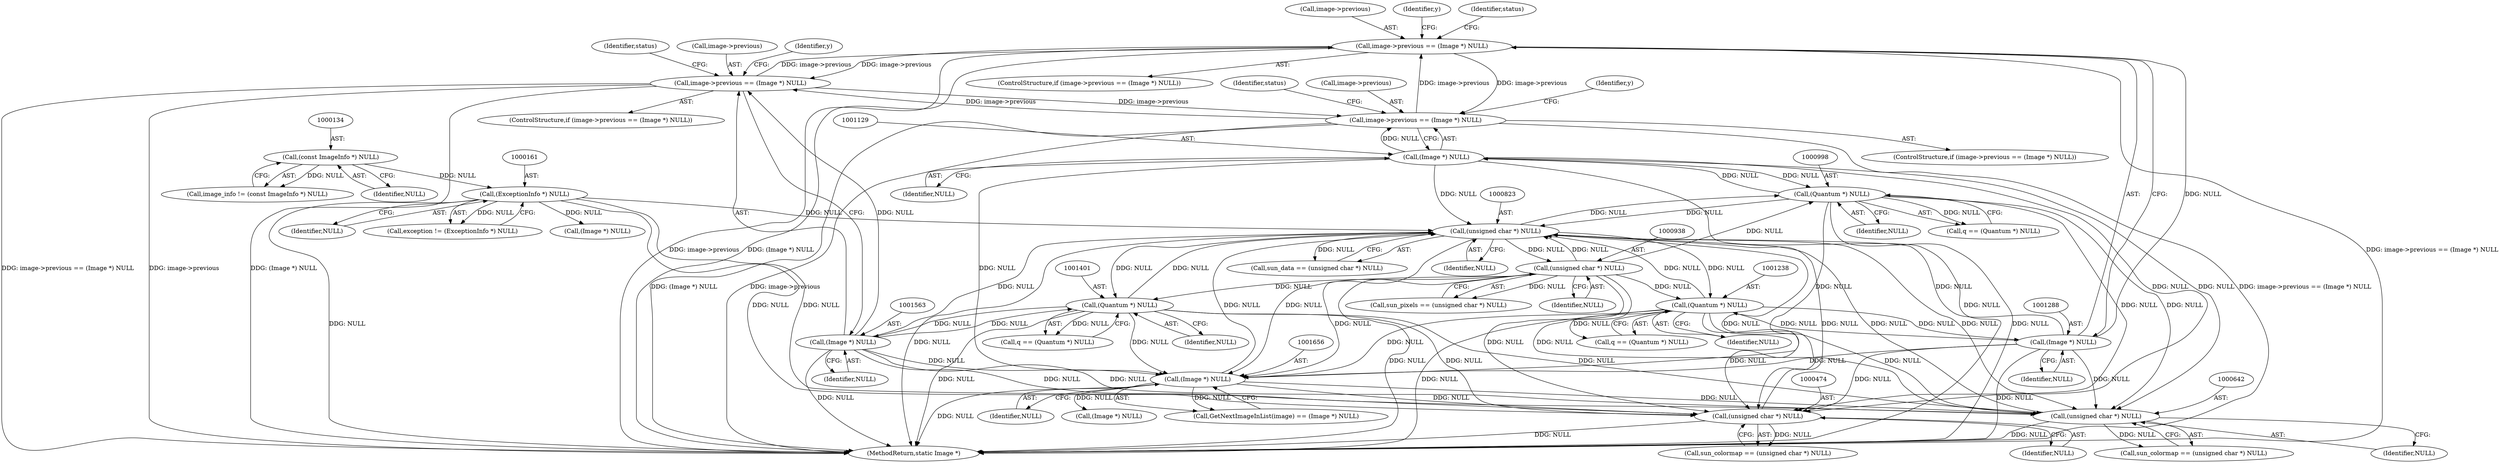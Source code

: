 digraph "0_ImageMagick_b8f17d08b7418204bf8a05a5c24e87b2fc395b75@pointer" {
"1001283" [label="(Call,image->previous == (Image *) NULL)"];
"1001558" [label="(Call,image->previous == (Image *) NULL)"];
"1001283" [label="(Call,image->previous == (Image *) NULL)"];
"1001124" [label="(Call,image->previous == (Image *) NULL)"];
"1001128" [label="(Call,(Image *) NULL)"];
"1000997" [label="(Call,(Quantum *) NULL)"];
"1000937" [label="(Call,(unsigned char *) NULL)"];
"1000822" [label="(Call,(unsigned char *) NULL)"];
"1000641" [label="(Call,(unsigned char *) NULL)"];
"1001237" [label="(Call,(Quantum *) NULL)"];
"1001287" [label="(Call,(Image *) NULL)"];
"1001562" [label="(Call,(Image *) NULL)"];
"1001400" [label="(Call,(Quantum *) NULL)"];
"1000160" [label="(Call,(ExceptionInfo *) NULL)"];
"1000133" [label="(Call,(const ImageInfo *) NULL)"];
"1001655" [label="(Call,(Image *) NULL)"];
"1000473" [label="(Call,(unsigned char *) NULL)"];
"1000641" [label="(Call,(unsigned char *) NULL)"];
"1000939" [label="(Identifier,NULL)"];
"1000935" [label="(Call,sun_pixels == (unsigned char *) NULL)"];
"1001123" [label="(ControlStructure,if (image->previous == (Image *) NULL))"];
"1000162" [label="(Identifier,NULL)"];
"1000981" [label="(Identifier,y)"];
"1001562" [label="(Call,(Image *) NULL)"];
"1001283" [label="(Call,image->previous == (Image *) NULL)"];
"1001655" [label="(Call,(Image *) NULL)"];
"1001567" [label="(Identifier,status)"];
"1001557" [label="(ControlStructure,if (image->previous == (Image *) NULL))"];
"1001564" [label="(Identifier,NULL)"];
"1001284" [label="(Call,image->previous)"];
"1001133" [label="(Identifier,status)"];
"1001559" [label="(Call,image->previous)"];
"1000820" [label="(Call,sun_data == (unsigned char *) NULL)"];
"1001282" [label="(ControlStructure,if (image->previous == (Image *) NULL))"];
"1001289" [label="(Identifier,NULL)"];
"1001287" [label="(Call,(Image *) NULL)"];
"1000135" [label="(Identifier,NULL)"];
"1001664" [label="(Call,(Image *) NULL)"];
"1001558" [label="(Call,image->previous == (Image *) NULL)"];
"1001652" [label="(Call,GetNextImageInList(image) == (Image *) NULL)"];
"1001235" [label="(Call,q == (Quantum *) NULL)"];
"1000160" [label="(Call,(ExceptionInfo *) NULL)"];
"1000471" [label="(Call,sun_colormap == (unsigned char *) NULL)"];
"1000999" [label="(Identifier,NULL)"];
"1001237" [label="(Call,(Quantum *) NULL)"];
"1001221" [label="(Identifier,y)"];
"1000131" [label="(Call,image_info != (const ImageInfo *) NULL)"];
"1001657" [label="(Identifier,NULL)"];
"1000475" [label="(Identifier,NULL)"];
"1000133" [label="(Call,(const ImageInfo *) NULL)"];
"1001697" [label="(MethodReturn,static Image *)"];
"1000937" [label="(Call,(unsigned char *) NULL)"];
"1000824" [label="(Identifier,NULL)"];
"1000473" [label="(Call,(unsigned char *) NULL)"];
"1000639" [label="(Call,sun_colormap == (unsigned char *) NULL)"];
"1000643" [label="(Identifier,NULL)"];
"1001398" [label="(Call,q == (Quantum *) NULL)"];
"1000158" [label="(Call,exception != (ExceptionInfo *) NULL)"];
"1001384" [label="(Identifier,y)"];
"1000995" [label="(Call,q == (Quantum *) NULL)"];
"1001400" [label="(Call,(Quantum *) NULL)"];
"1001125" [label="(Call,image->previous)"];
"1001239" [label="(Identifier,NULL)"];
"1000191" [label="(Call,(Image *) NULL)"];
"1001402" [label="(Identifier,NULL)"];
"1001130" [label="(Identifier,NULL)"];
"1001292" [label="(Identifier,status)"];
"1001124" [label="(Call,image->previous == (Image *) NULL)"];
"1000822" [label="(Call,(unsigned char *) NULL)"];
"1001128" [label="(Call,(Image *) NULL)"];
"1000997" [label="(Call,(Quantum *) NULL)"];
"1001283" -> "1001282"  [label="AST: "];
"1001283" -> "1001287"  [label="CFG: "];
"1001284" -> "1001283"  [label="AST: "];
"1001287" -> "1001283"  [label="AST: "];
"1001292" -> "1001283"  [label="CFG: "];
"1001221" -> "1001283"  [label="CFG: "];
"1001283" -> "1001697"  [label="DDG: image->previous == (Image *) NULL"];
"1001283" -> "1001697"  [label="DDG: image->previous"];
"1001283" -> "1001697"  [label="DDG: (Image *) NULL"];
"1001283" -> "1001124"  [label="DDG: image->previous"];
"1001558" -> "1001283"  [label="DDG: image->previous"];
"1001124" -> "1001283"  [label="DDG: image->previous"];
"1001287" -> "1001283"  [label="DDG: NULL"];
"1001283" -> "1001558"  [label="DDG: image->previous"];
"1001558" -> "1001557"  [label="AST: "];
"1001558" -> "1001562"  [label="CFG: "];
"1001559" -> "1001558"  [label="AST: "];
"1001562" -> "1001558"  [label="AST: "];
"1001567" -> "1001558"  [label="CFG: "];
"1001384" -> "1001558"  [label="CFG: "];
"1001558" -> "1001697"  [label="DDG: image->previous == (Image *) NULL"];
"1001558" -> "1001697"  [label="DDG: image->previous"];
"1001558" -> "1001697"  [label="DDG: (Image *) NULL"];
"1001558" -> "1001124"  [label="DDG: image->previous"];
"1001124" -> "1001558"  [label="DDG: image->previous"];
"1001562" -> "1001558"  [label="DDG: NULL"];
"1001124" -> "1001123"  [label="AST: "];
"1001124" -> "1001128"  [label="CFG: "];
"1001125" -> "1001124"  [label="AST: "];
"1001128" -> "1001124"  [label="AST: "];
"1001133" -> "1001124"  [label="CFG: "];
"1000981" -> "1001124"  [label="CFG: "];
"1001124" -> "1001697"  [label="DDG: image->previous == (Image *) NULL"];
"1001124" -> "1001697"  [label="DDG: (Image *) NULL"];
"1001124" -> "1001697"  [label="DDG: image->previous"];
"1001128" -> "1001124"  [label="DDG: NULL"];
"1001128" -> "1001130"  [label="CFG: "];
"1001129" -> "1001128"  [label="AST: "];
"1001130" -> "1001128"  [label="AST: "];
"1001128" -> "1001697"  [label="DDG: NULL"];
"1001128" -> "1000473"  [label="DDG: NULL"];
"1001128" -> "1000641"  [label="DDG: NULL"];
"1001128" -> "1000822"  [label="DDG: NULL"];
"1001128" -> "1000997"  [label="DDG: NULL"];
"1000997" -> "1001128"  [label="DDG: NULL"];
"1001128" -> "1001655"  [label="DDG: NULL"];
"1000997" -> "1000995"  [label="AST: "];
"1000997" -> "1000999"  [label="CFG: "];
"1000998" -> "1000997"  [label="AST: "];
"1000999" -> "1000997"  [label="AST: "];
"1000995" -> "1000997"  [label="CFG: "];
"1000997" -> "1001697"  [label="DDG: NULL"];
"1000997" -> "1000473"  [label="DDG: NULL"];
"1000997" -> "1000641"  [label="DDG: NULL"];
"1000997" -> "1000822"  [label="DDG: NULL"];
"1000997" -> "1000995"  [label="DDG: NULL"];
"1000937" -> "1000997"  [label="DDG: NULL"];
"1000822" -> "1000997"  [label="DDG: NULL"];
"1000997" -> "1001655"  [label="DDG: NULL"];
"1000937" -> "1000935"  [label="AST: "];
"1000937" -> "1000939"  [label="CFG: "];
"1000938" -> "1000937"  [label="AST: "];
"1000939" -> "1000937"  [label="AST: "];
"1000935" -> "1000937"  [label="CFG: "];
"1000937" -> "1001697"  [label="DDG: NULL"];
"1000937" -> "1000473"  [label="DDG: NULL"];
"1000937" -> "1000641"  [label="DDG: NULL"];
"1000937" -> "1000822"  [label="DDG: NULL"];
"1000937" -> "1000935"  [label="DDG: NULL"];
"1000822" -> "1000937"  [label="DDG: NULL"];
"1000937" -> "1001237"  [label="DDG: NULL"];
"1000937" -> "1001400"  [label="DDG: NULL"];
"1000937" -> "1001655"  [label="DDG: NULL"];
"1000822" -> "1000820"  [label="AST: "];
"1000822" -> "1000824"  [label="CFG: "];
"1000823" -> "1000822"  [label="AST: "];
"1000824" -> "1000822"  [label="AST: "];
"1000820" -> "1000822"  [label="CFG: "];
"1000822" -> "1001697"  [label="DDG: NULL"];
"1000822" -> "1000473"  [label="DDG: NULL"];
"1000822" -> "1000641"  [label="DDG: NULL"];
"1000822" -> "1000820"  [label="DDG: NULL"];
"1000641" -> "1000822"  [label="DDG: NULL"];
"1001237" -> "1000822"  [label="DDG: NULL"];
"1001287" -> "1000822"  [label="DDG: NULL"];
"1001400" -> "1000822"  [label="DDG: NULL"];
"1000160" -> "1000822"  [label="DDG: NULL"];
"1001655" -> "1000822"  [label="DDG: NULL"];
"1001562" -> "1000822"  [label="DDG: NULL"];
"1000473" -> "1000822"  [label="DDG: NULL"];
"1000822" -> "1001237"  [label="DDG: NULL"];
"1000822" -> "1001400"  [label="DDG: NULL"];
"1000822" -> "1001655"  [label="DDG: NULL"];
"1000641" -> "1000639"  [label="AST: "];
"1000641" -> "1000643"  [label="CFG: "];
"1000642" -> "1000641"  [label="AST: "];
"1000643" -> "1000641"  [label="AST: "];
"1000639" -> "1000641"  [label="CFG: "];
"1000641" -> "1001697"  [label="DDG: NULL"];
"1000641" -> "1000639"  [label="DDG: NULL"];
"1001237" -> "1000641"  [label="DDG: NULL"];
"1001562" -> "1000641"  [label="DDG: NULL"];
"1001287" -> "1000641"  [label="DDG: NULL"];
"1001400" -> "1000641"  [label="DDG: NULL"];
"1000160" -> "1000641"  [label="DDG: NULL"];
"1001655" -> "1000641"  [label="DDG: NULL"];
"1001237" -> "1001235"  [label="AST: "];
"1001237" -> "1001239"  [label="CFG: "];
"1001238" -> "1001237"  [label="AST: "];
"1001239" -> "1001237"  [label="AST: "];
"1001235" -> "1001237"  [label="CFG: "];
"1001237" -> "1001697"  [label="DDG: NULL"];
"1001237" -> "1000473"  [label="DDG: NULL"];
"1001237" -> "1001235"  [label="DDG: NULL"];
"1001287" -> "1001237"  [label="DDG: NULL"];
"1001237" -> "1001287"  [label="DDG: NULL"];
"1001237" -> "1001655"  [label="DDG: NULL"];
"1001287" -> "1001289"  [label="CFG: "];
"1001288" -> "1001287"  [label="AST: "];
"1001289" -> "1001287"  [label="AST: "];
"1001287" -> "1001697"  [label="DDG: NULL"];
"1001287" -> "1000473"  [label="DDG: NULL"];
"1001287" -> "1001655"  [label="DDG: NULL"];
"1001562" -> "1001564"  [label="CFG: "];
"1001563" -> "1001562"  [label="AST: "];
"1001564" -> "1001562"  [label="AST: "];
"1001562" -> "1001697"  [label="DDG: NULL"];
"1001562" -> "1000473"  [label="DDG: NULL"];
"1001562" -> "1001400"  [label="DDG: NULL"];
"1001400" -> "1001562"  [label="DDG: NULL"];
"1001562" -> "1001655"  [label="DDG: NULL"];
"1001400" -> "1001398"  [label="AST: "];
"1001400" -> "1001402"  [label="CFG: "];
"1001401" -> "1001400"  [label="AST: "];
"1001402" -> "1001400"  [label="AST: "];
"1001398" -> "1001400"  [label="CFG: "];
"1001400" -> "1001697"  [label="DDG: NULL"];
"1001400" -> "1000473"  [label="DDG: NULL"];
"1001400" -> "1001398"  [label="DDG: NULL"];
"1001400" -> "1001655"  [label="DDG: NULL"];
"1000160" -> "1000158"  [label="AST: "];
"1000160" -> "1000162"  [label="CFG: "];
"1000161" -> "1000160"  [label="AST: "];
"1000162" -> "1000160"  [label="AST: "];
"1000158" -> "1000160"  [label="CFG: "];
"1000160" -> "1001697"  [label="DDG: NULL"];
"1000160" -> "1000158"  [label="DDG: NULL"];
"1000133" -> "1000160"  [label="DDG: NULL"];
"1000160" -> "1000191"  [label="DDG: NULL"];
"1000160" -> "1000473"  [label="DDG: NULL"];
"1000133" -> "1000131"  [label="AST: "];
"1000133" -> "1000135"  [label="CFG: "];
"1000134" -> "1000133"  [label="AST: "];
"1000135" -> "1000133"  [label="AST: "];
"1000131" -> "1000133"  [label="CFG: "];
"1000133" -> "1000131"  [label="DDG: NULL"];
"1001655" -> "1001652"  [label="AST: "];
"1001655" -> "1001657"  [label="CFG: "];
"1001656" -> "1001655"  [label="AST: "];
"1001657" -> "1001655"  [label="AST: "];
"1001652" -> "1001655"  [label="CFG: "];
"1001655" -> "1001697"  [label="DDG: NULL"];
"1001655" -> "1000473"  [label="DDG: NULL"];
"1001655" -> "1001652"  [label="DDG: NULL"];
"1001655" -> "1001664"  [label="DDG: NULL"];
"1000473" -> "1000471"  [label="AST: "];
"1000473" -> "1000475"  [label="CFG: "];
"1000474" -> "1000473"  [label="AST: "];
"1000475" -> "1000473"  [label="AST: "];
"1000471" -> "1000473"  [label="CFG: "];
"1000473" -> "1001697"  [label="DDG: NULL"];
"1000473" -> "1000471"  [label="DDG: NULL"];
}

